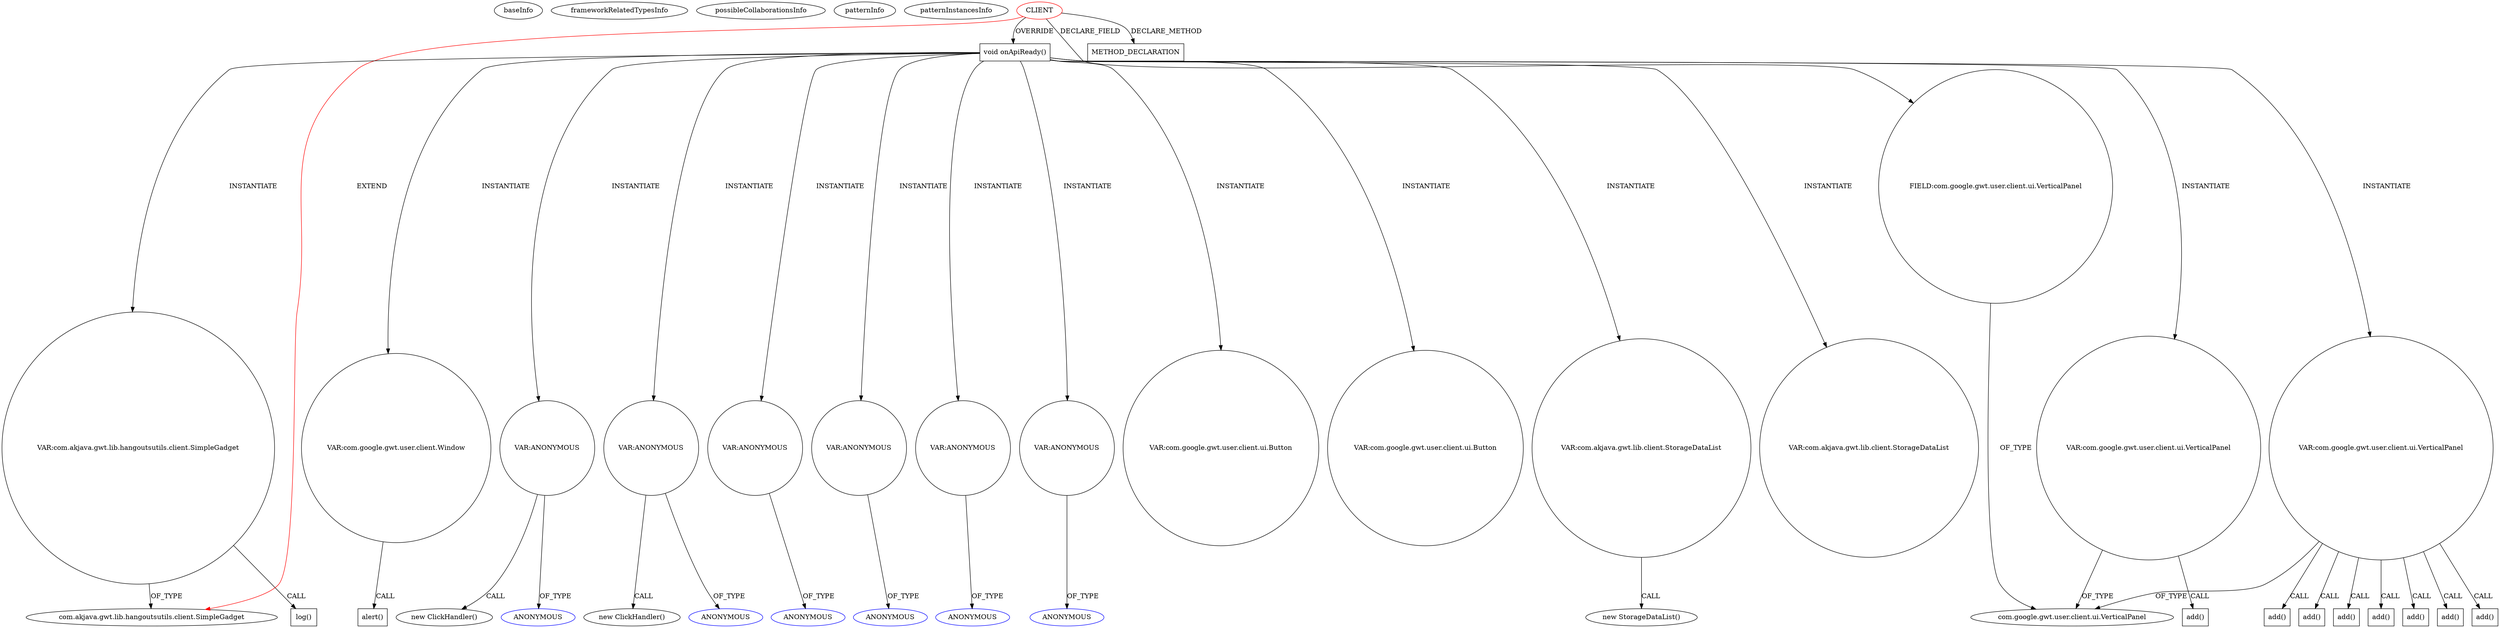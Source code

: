 digraph {
baseInfo[graphId=888,category="pattern",isAnonymous=false,possibleRelation=false]
frameworkRelatedTypesInfo[0="com.akjava.gwt.lib.hangoutsutils.client.SimpleGadget"]
possibleCollaborationsInfo[]
patternInfo[frequency=2.0,patternRootClient=0]
patternInstancesInfo[0="akjava-GWT-Hangouts~/akjava-GWT-Hangouts/GWT-Hangouts-master/apps/sound-player/src/com/akjava/gwt/hangout/soundplayer/client/HangoutSoundPlayer.java~HangoutSoundPlayer~561",1="akjava-GWT-Hangouts~/akjava-GWT-Hangouts/GWT-Hangouts-master/apps/easyoverlay/src/com/akjava/gwt/hangout/easyoverlay/client/EasyOverlay.java~EasyOverlay~492"]
1[label="com.akjava.gwt.lib.hangoutsutils.client.SimpleGadget",vertexType="FRAMEWORK_CLASS_TYPE",isFrameworkType=false]
45[label="VAR:com.akjava.gwt.lib.hangoutsutils.client.SimpleGadget",vertexType="VARIABLE_EXPRESION",isFrameworkType=false,shape=circle]
0[label="CLIENT",vertexType="ROOT_CLIENT_CLASS_DECLARATION",isFrameworkType=false,color=red]
4[label="FIELD:com.google.gwt.user.client.ui.VerticalPanel",vertexType="FIELD_DECLARATION",isFrameworkType=false,shape=circle]
46[label="log()",vertexType="INSIDE_CALL",isFrameworkType=false,shape=box]
328[label="METHOD_DECLARATION",vertexType="CLIENT_METHOD_DECLARATION",isFrameworkType=false,shape=box]
10[label="void onApiReady()",vertexType="OVERRIDING_METHOD_DECLARATION",isFrameworkType=false,shape=box]
3[label="com.google.gwt.user.client.ui.VerticalPanel",vertexType="FRAMEWORK_CLASS_TYPE",isFrameworkType=false]
206[label="VAR:com.google.gwt.user.client.Window",vertexType="VARIABLE_EXPRESION",isFrameworkType=false,shape=circle]
201[label="VAR:ANONYMOUS",vertexType="VARIABLE_EXPRESION",isFrameworkType=false,shape=circle]
200[label="new ClickHandler()",vertexType="CONSTRUCTOR_CALL",isFrameworkType=false]
246[label="VAR:ANONYMOUS",vertexType="VARIABLE_EXPRESION",isFrameworkType=false,shape=circle]
245[label="new ClickHandler()",vertexType="CONSTRUCTOR_CALL",isFrameworkType=false]
121[label="VAR:ANONYMOUS",vertexType="VARIABLE_EXPRESION",isFrameworkType=false,shape=circle]
105[label="VAR:ANONYMOUS",vertexType="VARIABLE_EXPRESION",isFrameworkType=false,shape=circle]
316[label="VAR:ANONYMOUS",vertexType="VARIABLE_EXPRESION",isFrameworkType=false,shape=circle]
38[label="VAR:ANONYMOUS",vertexType="VARIABLE_EXPRESION",isFrameworkType=false,shape=circle]
194[label="VAR:com.google.gwt.user.client.ui.Button",vertexType="VARIABLE_EXPRESION",isFrameworkType=false,shape=circle]
239[label="VAR:com.google.gwt.user.client.ui.Button",vertexType="VARIABLE_EXPRESION",isFrameworkType=false,shape=circle]
227[label="alert()",vertexType="INSIDE_CALL",isFrameworkType=false,shape=box]
39[label="ANONYMOUS",vertexType="REFERENCE_ANONYMOUS_DECLARATION",isFrameworkType=false,color=blue]
122[label="ANONYMOUS",vertexType="REFERENCE_ANONYMOUS_DECLARATION",isFrameworkType=false,color=blue]
202[label="ANONYMOUS",vertexType="REFERENCE_ANONYMOUS_DECLARATION",isFrameworkType=false,color=blue]
106[label="ANONYMOUS",vertexType="REFERENCE_ANONYMOUS_DECLARATION",isFrameworkType=false,color=blue]
247[label="ANONYMOUS",vertexType="REFERENCE_ANONYMOUS_DECLARATION",isFrameworkType=false,color=blue]
317[label="ANONYMOUS",vertexType="REFERENCE_ANONYMOUS_DECLARATION",isFrameworkType=false,color=blue]
12[label="VAR:com.akjava.gwt.lib.client.StorageDataList",vertexType="VARIABLE_EXPRESION",isFrameworkType=false,shape=circle]
11[label="new StorageDataList()",vertexType="CONSTRUCTOR_CALL",isFrameworkType=false]
219[label="VAR:com.akjava.gwt.lib.client.StorageDataList",vertexType="VARIABLE_EXPRESION",isFrameworkType=false,shape=circle]
73[label="VAR:com.google.gwt.user.client.ui.VerticalPanel",vertexType="VARIABLE_EXPRESION",isFrameworkType=false,shape=circle]
170[label="add()",vertexType="INSIDE_CALL",isFrameworkType=false,shape=box]
265[label="add()",vertexType="INSIDE_CALL",isFrameworkType=false,shape=box]
83[label="add()",vertexType="INSIDE_CALL",isFrameworkType=false,shape=box]
141[label="add()",vertexType="INSIDE_CALL",isFrameworkType=false,shape=box]
98[label="add()",vertexType="INSIDE_CALL",isFrameworkType=false,shape=box]
151[label="add()",vertexType="INSIDE_CALL",isFrameworkType=false,shape=box]
192[label="add()",vertexType="INSIDE_CALL",isFrameworkType=false,shape=box]
275[label="VAR:com.google.gwt.user.client.ui.VerticalPanel",vertexType="VARIABLE_EXPRESION",isFrameworkType=false,shape=circle]
296[label="add()",vertexType="INSIDE_CALL",isFrameworkType=false,shape=box]
38->39[label="OF_TYPE"]
105->106[label="OF_TYPE"]
73->265[label="CALL"]
10->45[label="INSTANTIATE"]
10->12[label="INSTANTIATE"]
121->122[label="OF_TYPE"]
10->246[label="INSTANTIATE"]
10->73[label="INSTANTIATE"]
246->247[label="OF_TYPE"]
275->3[label="OF_TYPE"]
201->200[label="CALL"]
73->98[label="CALL"]
0->1[label="EXTEND",color=red]
0->4[label="DECLARE_FIELD"]
10->38[label="INSTANTIATE"]
10->275[label="INSTANTIATE"]
10->121[label="INSTANTIATE"]
10->194[label="INSTANTIATE"]
10->316[label="INSTANTIATE"]
275->296[label="CALL"]
0->328[label="DECLARE_METHOD"]
316->317[label="OF_TYPE"]
73->192[label="CALL"]
10->105[label="INSTANTIATE"]
201->202[label="OF_TYPE"]
73->83[label="CALL"]
73->141[label="CALL"]
45->1[label="OF_TYPE"]
10->239[label="INSTANTIATE"]
4->3[label="OF_TYPE"]
10->201[label="INSTANTIATE"]
73->151[label="CALL"]
12->11[label="CALL"]
45->46[label="CALL"]
73->170[label="CALL"]
10->206[label="INSTANTIATE"]
206->227[label="CALL"]
0->10[label="OVERRIDE"]
10->219[label="INSTANTIATE"]
246->245[label="CALL"]
73->3[label="OF_TYPE"]
}

